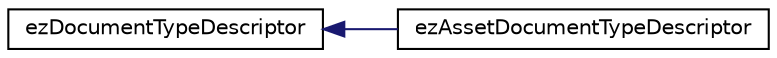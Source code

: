 digraph "Graphical Class Hierarchy"
{
 // LATEX_PDF_SIZE
  edge [fontname="Helvetica",fontsize="10",labelfontname="Helvetica",labelfontsize="10"];
  node [fontname="Helvetica",fontsize="10",shape=record];
  rankdir="LR";
  Node0 [label="ezDocumentTypeDescriptor",height=0.2,width=0.4,color="black", fillcolor="white", style="filled",URL="$d6/d0c/structez_document_type_descriptor.htm",tooltip=" "];
  Node0 -> Node1 [dir="back",color="midnightblue",fontsize="10",style="solid",fontname="Helvetica"];
  Node1 [label="ezAssetDocumentTypeDescriptor",height=0.2,width=0.4,color="black", fillcolor="white", style="filled",URL="$dd/dc0/structez_asset_document_type_descriptor.htm",tooltip=" "];
}
